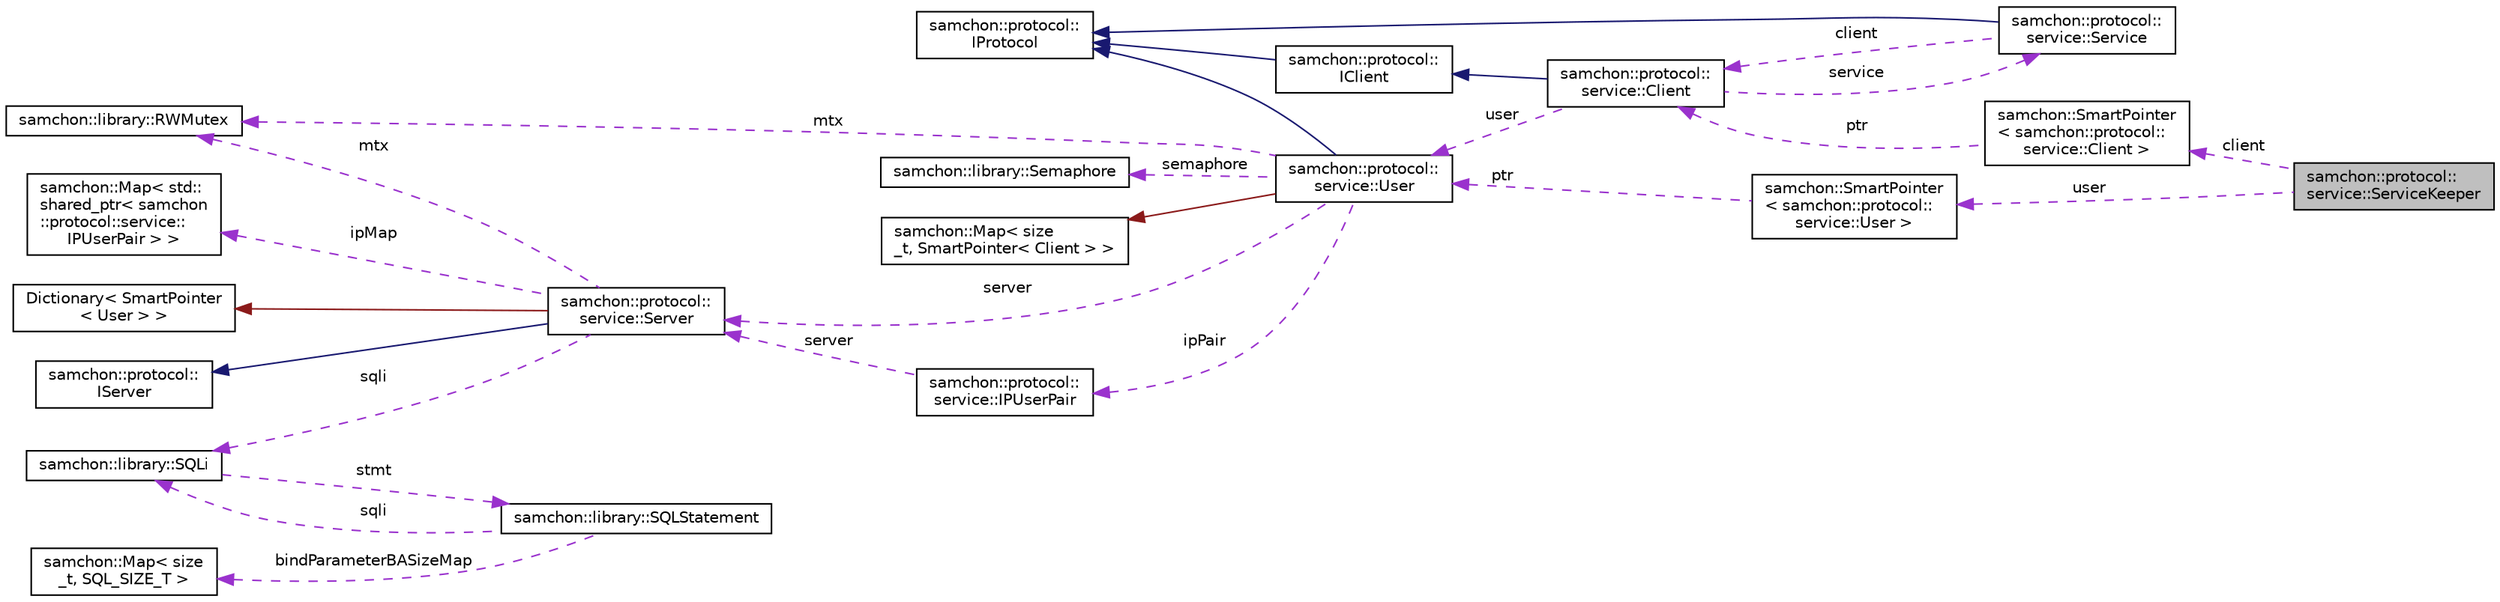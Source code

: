 digraph "samchon::protocol::service::ServiceKeeper"
{
  edge [fontname="Helvetica",fontsize="10",labelfontname="Helvetica",labelfontsize="10"];
  node [fontname="Helvetica",fontsize="10",shape=record];
  rankdir="LR";
  Node1 [label="samchon::protocol::\lservice::ServiceKeeper",height=0.2,width=0.4,color="black", fillcolor="grey75", style="filled", fontcolor="black"];
  Node2 -> Node1 [dir="back",color="darkorchid3",fontsize="10",style="dashed",label=" client" ,fontname="Helvetica"];
  Node2 [label="samchon::SmartPointer\l\< samchon::protocol::\lservice::Client \>",height=0.2,width=0.4,color="black", fillcolor="white", style="filled",URL="$d9/d2d/classsamchon_1_1SmartPointer.html"];
  Node3 -> Node2 [dir="back",color="darkorchid3",fontsize="10",style="dashed",label=" ptr" ,fontname="Helvetica"];
  Node3 [label="samchon::protocol::\lservice::Client",height=0.2,width=0.4,color="black", fillcolor="white", style="filled",URL="$df/d31/classsamchon_1_1protocol_1_1service_1_1Client.html",tooltip="A network boundary with the client in an User. "];
  Node4 -> Node3 [dir="back",color="midnightblue",fontsize="10",style="solid",fontname="Helvetica"];
  Node4 [label="samchon::protocol::\lIClient",height=0.2,width=0.4,color="black", fillcolor="white", style="filled",URL="$d3/dc8/classsamchon_1_1protocol_1_1IClient.html",tooltip="An interface for a client. "];
  Node5 -> Node4 [dir="back",color="midnightblue",fontsize="10",style="solid",fontname="Helvetica"];
  Node5 [label="samchon::protocol::\lIProtocol",height=0.2,width=0.4,color="black", fillcolor="white", style="filled",URL="$d4/dcf/classsamchon_1_1protocol_1_1IProtocol.html",tooltip="An interface of Invoke message chain. "];
  Node6 -> Node3 [dir="back",color="darkorchid3",fontsize="10",style="dashed",label=" service" ,fontname="Helvetica"];
  Node6 [label="samchon::protocol::\lservice::Service",height=0.2,width=0.4,color="black", fillcolor="white", style="filled",URL="$d6/df3/classsamchon_1_1protocol_1_1service_1_1Service.html",tooltip="A service. "];
  Node5 -> Node6 [dir="back",color="midnightblue",fontsize="10",style="solid",fontname="Helvetica"];
  Node3 -> Node6 [dir="back",color="darkorchid3",fontsize="10",style="dashed",label=" client" ,fontname="Helvetica"];
  Node7 -> Node3 [dir="back",color="darkorchid3",fontsize="10",style="dashed",label=" user" ,fontname="Helvetica"];
  Node7 [label="samchon::protocol::\lservice::User",height=0.2,width=0.4,color="black", fillcolor="white", style="filled",URL="$df/d87/classsamchon_1_1protocol_1_1service_1_1User.html",tooltip="User containing Client(s) with session-id. "];
  Node8 -> Node7 [dir="back",color="firebrick4",fontsize="10",style="solid",fontname="Helvetica"];
  Node8 [label="samchon::Map\< size\l_t, SmartPointer\< Client \> \>",height=0.2,width=0.4,color="black", fillcolor="white", style="filled",URL="$d1/d4e/classsamchon_1_1Map.html"];
  Node5 -> Node7 [dir="back",color="midnightblue",fontsize="10",style="solid",fontname="Helvetica"];
  Node9 -> Node7 [dir="back",color="darkorchid3",fontsize="10",style="dashed",label=" server" ,fontname="Helvetica"];
  Node9 [label="samchon::protocol::\lservice::Server",height=0.2,width=0.4,color="black", fillcolor="white", style="filled",URL="$d9/d35/classsamchon_1_1protocol_1_1service_1_1Server.html",tooltip="A server for (cloud) service. "];
  Node10 -> Node9 [dir="back",color="firebrick4",fontsize="10",style="solid",fontname="Helvetica"];
  Node10 [label="Dictionary\< SmartPointer\l\< User \> \>",height=0.2,width=0.4,color="black", fillcolor="white", style="filled",URL="$d1/d4e/classsamchon_1_1Map.html",tooltip="Customized std::map. "];
  Node11 -> Node9 [dir="back",color="midnightblue",fontsize="10",style="solid",fontname="Helvetica"];
  Node11 [label="samchon::protocol::\lIServer",height=0.2,width=0.4,color="black", fillcolor="white", style="filled",URL="$d4/de8/classsamchon_1_1protocol_1_1IServer.html",tooltip="An interface of a physical server. "];
  Node12 -> Node9 [dir="back",color="darkorchid3",fontsize="10",style="dashed",label=" mtx" ,fontname="Helvetica"];
  Node12 [label="samchon::library::RWMutex",height=0.2,width=0.4,color="black", fillcolor="white", style="filled",URL="$df/d85/classsamchon_1_1library_1_1RWMutex.html",tooltip="rw_mutex "];
  Node13 -> Node9 [dir="back",color="darkorchid3",fontsize="10",style="dashed",label=" ipMap" ,fontname="Helvetica"];
  Node13 [label="samchon::Map\< std::\lshared_ptr\< samchon\l::protocol::service::\lIPUserPair \> \>",height=0.2,width=0.4,color="black", fillcolor="white", style="filled",URL="$d1/d4e/classsamchon_1_1Map.html"];
  Node14 -> Node9 [dir="back",color="darkorchid3",fontsize="10",style="dashed",label=" sqli" ,fontname="Helvetica"];
  Node14 [label="samchon::library::SQLi",height=0.2,width=0.4,color="black", fillcolor="white", style="filled",URL="$d9/d2f/classsamchon_1_1library_1_1SQLi.html",tooltip="A SQL interface; DBMS connector. "];
  Node15 -> Node14 [dir="back",color="darkorchid3",fontsize="10",style="dashed",label=" stmt" ,fontname="Helvetica"];
  Node15 [label="samchon::library::SQLStatement",height=0.2,width=0.4,color="black", fillcolor="white", style="filled",URL="$de/def/classsamchon_1_1library_1_1SQLStatement.html",tooltip="A sql statement. "];
  Node16 -> Node15 [dir="back",color="darkorchid3",fontsize="10",style="dashed",label=" bindParameterBASizeMap" ,fontname="Helvetica"];
  Node16 [label="samchon::Map\< size\l_t, SQL_SIZE_T \>",height=0.2,width=0.4,color="black", fillcolor="white", style="filled",URL="$d1/d4e/classsamchon_1_1Map.html"];
  Node14 -> Node15 [dir="back",color="darkorchid3",fontsize="10",style="dashed",label=" sqli" ,fontname="Helvetica"];
  Node17 -> Node7 [dir="back",color="darkorchid3",fontsize="10",style="dashed",label=" ipPair" ,fontname="Helvetica"];
  Node17 [label="samchon::protocol::\lservice::IPUserPair",height=0.2,width=0.4,color="black", fillcolor="white", style="filled",URL="$df/dc6/classsamchon_1_1protocol_1_1service_1_1IPUserPair.html",tooltip="Relationship between IP address and User for issuing session. "];
  Node9 -> Node17 [dir="back",color="darkorchid3",fontsize="10",style="dashed",label=" server" ,fontname="Helvetica"];
  Node18 -> Node7 [dir="back",color="darkorchid3",fontsize="10",style="dashed",label=" semaphore" ,fontname="Helvetica"];
  Node18 [label="samchon::library::Semaphore",height=0.2,width=0.4,color="black", fillcolor="white", style="filled",URL="$d9/d88/classsamchon_1_1library_1_1Semaphore.html",tooltip="A semaphore. "];
  Node12 -> Node7 [dir="back",color="darkorchid3",fontsize="10",style="dashed",label=" mtx" ,fontname="Helvetica"];
  Node19 -> Node1 [dir="back",color="darkorchid3",fontsize="10",style="dashed",label=" user" ,fontname="Helvetica"];
  Node19 [label="samchon::SmartPointer\l\< samchon::protocol::\lservice::User \>",height=0.2,width=0.4,color="black", fillcolor="white", style="filled",URL="$d9/d2d/classsamchon_1_1SmartPointer.html"];
  Node7 -> Node19 [dir="back",color="darkorchid3",fontsize="10",style="dashed",label=" ptr" ,fontname="Helvetica"];
}
